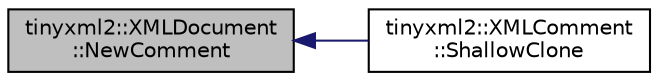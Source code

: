 digraph "tinyxml2::XMLDocument::NewComment"
{
  edge [fontname="Helvetica",fontsize="10",labelfontname="Helvetica",labelfontsize="10"];
  node [fontname="Helvetica",fontsize="10",shape=record];
  rankdir="LR";
  Node27 [label="tinyxml2::XMLDocument\l::NewComment",height=0.2,width=0.4,color="black", fillcolor="grey75", style="filled", fontcolor="black"];
  Node27 -> Node28 [dir="back",color="midnightblue",fontsize="10",style="solid"];
  Node28 [label="tinyxml2::XMLComment\l::ShallowClone",height=0.2,width=0.4,color="black", fillcolor="white", style="filled",URL="$classtinyxml2_1_1_x_m_l_comment.html#adf5b5c0319351dcc339df098d11e8fb2"];
}

